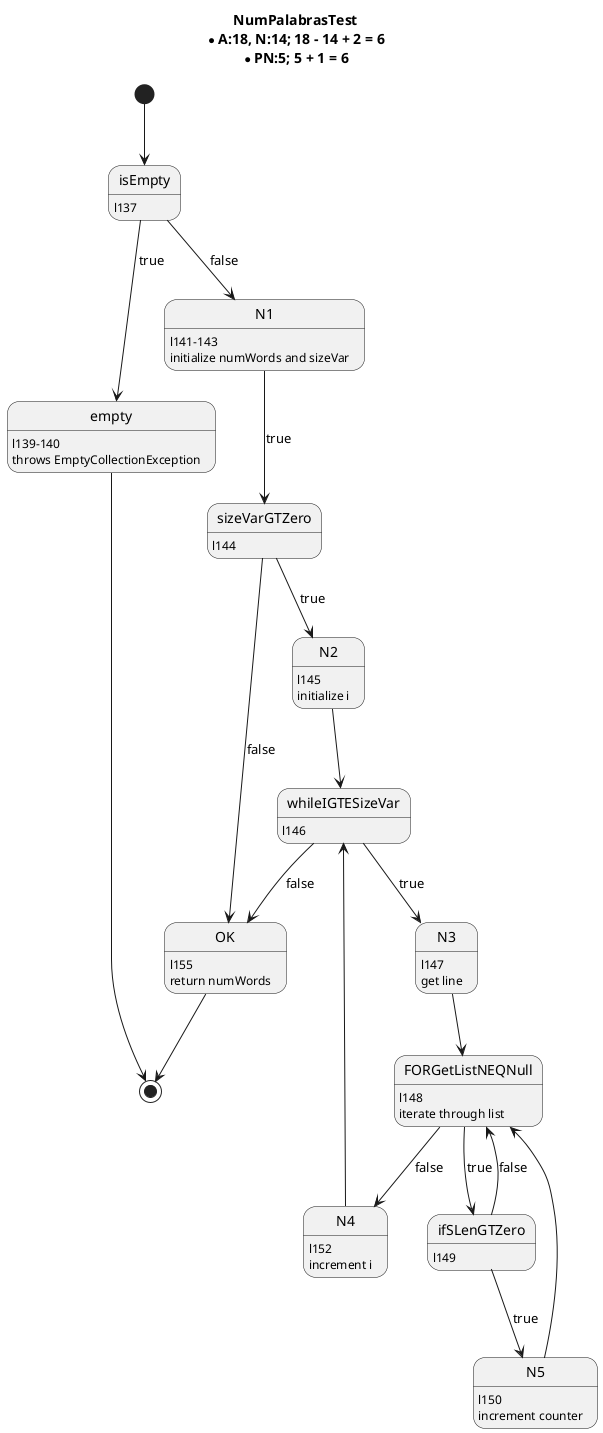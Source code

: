 @startuml
    title NumPalabrasTest\n*A:18, N:14; 18 - 14 + 2 = 6\n*PN:5; 5 + 1 = 6
    [*] --> isEmpty
    isEmpty: l137
    isEmpty --> empty : true
    empty: l139-140
    empty: throws EmptyCollectionException
    empty --> [*]
    isEmpty --> N1 : false
    N1: l141-143
    N1: initialize numWords and sizeVar
    N1 --> sizeVarGTZero: true
    sizeVarGTZero: l144
    sizeVarGTZero --> N2: true
    N2: l145\ninitialize i
    N2 --> whileIGTESizeVar
    whileIGTESizeVar: l146
    whileIGTESizeVar --> N3: true
    N3: l147\nget line
    N3 --> FORGetListNEQNull
    FORGetListNEQNull: l148\niterate through list
    FORGetListNEQNull --> ifSLenGTZero: true
    ifSLenGTZero: l149
    ifSLenGTZero --> N5: true
    N5: l150\nincrement counter
    N5 --> FORGetListNEQNull
    ifSLenGTZero --> FORGetListNEQNull: false
    FORGetListNEQNull --> N4: false
    N4: l152\nincrement i
    N4 --> whileIGTESizeVar
    whileIGTESizeVar --> OK: false
    sizeVarGTZero --> OK: false
    OK: l155\nreturn numWords
    OK --> [*]
@enduml